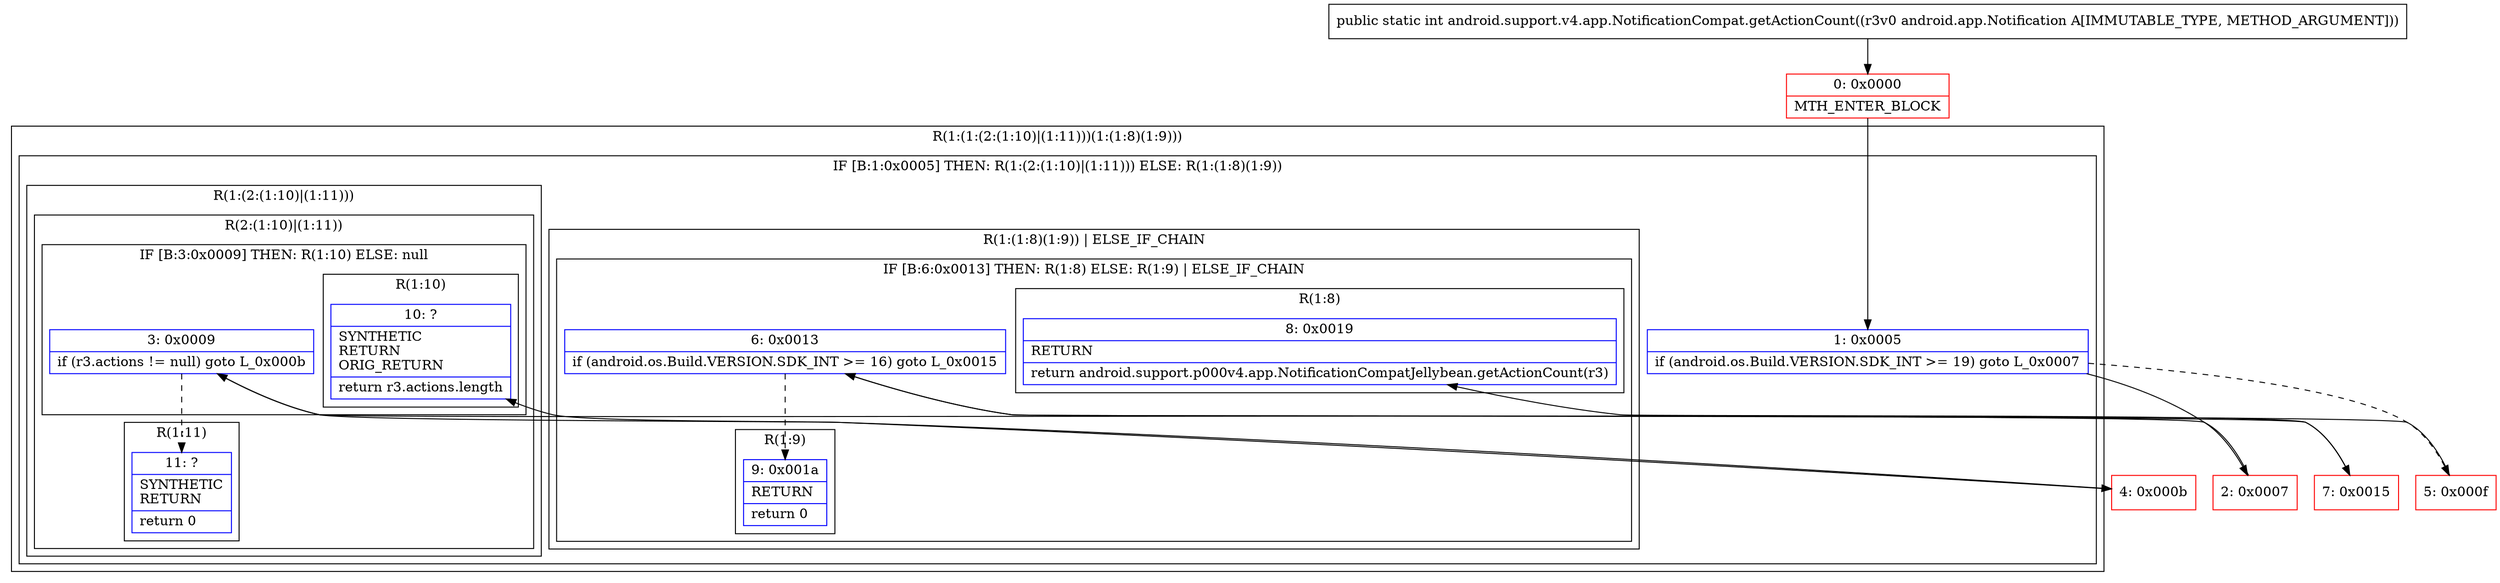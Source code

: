 digraph "CFG forandroid.support.v4.app.NotificationCompat.getActionCount(Landroid\/app\/Notification;)I" {
subgraph cluster_Region_1491081009 {
label = "R(1:(1:(2:(1:10)|(1:11)))(1:(1:8)(1:9)))";
node [shape=record,color=blue];
subgraph cluster_IfRegion_456831341 {
label = "IF [B:1:0x0005] THEN: R(1:(2:(1:10)|(1:11))) ELSE: R(1:(1:8)(1:9))";
node [shape=record,color=blue];
Node_1 [shape=record,label="{1\:\ 0x0005|if (android.os.Build.VERSION.SDK_INT \>= 19) goto L_0x0007\l}"];
subgraph cluster_Region_122071075 {
label = "R(1:(2:(1:10)|(1:11)))";
node [shape=record,color=blue];
subgraph cluster_Region_195132040 {
label = "R(2:(1:10)|(1:11))";
node [shape=record,color=blue];
subgraph cluster_IfRegion_1394650450 {
label = "IF [B:3:0x0009] THEN: R(1:10) ELSE: null";
node [shape=record,color=blue];
Node_3 [shape=record,label="{3\:\ 0x0009|if (r3.actions != null) goto L_0x000b\l}"];
subgraph cluster_Region_492818306 {
label = "R(1:10)";
node [shape=record,color=blue];
Node_10 [shape=record,label="{10\:\ ?|SYNTHETIC\lRETURN\lORIG_RETURN\l|return r3.actions.length\l}"];
}
}
subgraph cluster_Region_795503546 {
label = "R(1:11)";
node [shape=record,color=blue];
Node_11 [shape=record,label="{11\:\ ?|SYNTHETIC\lRETURN\l|return 0\l}"];
}
}
}
subgraph cluster_Region_798962149 {
label = "R(1:(1:8)(1:9)) | ELSE_IF_CHAIN\l";
node [shape=record,color=blue];
subgraph cluster_IfRegion_2038645625 {
label = "IF [B:6:0x0013] THEN: R(1:8) ELSE: R(1:9) | ELSE_IF_CHAIN\l";
node [shape=record,color=blue];
Node_6 [shape=record,label="{6\:\ 0x0013|if (android.os.Build.VERSION.SDK_INT \>= 16) goto L_0x0015\l}"];
subgraph cluster_Region_449032212 {
label = "R(1:8)";
node [shape=record,color=blue];
Node_8 [shape=record,label="{8\:\ 0x0019|RETURN\l|return android.support.p000v4.app.NotificationCompatJellybean.getActionCount(r3)\l}"];
}
subgraph cluster_Region_1711816525 {
label = "R(1:9)";
node [shape=record,color=blue];
Node_9 [shape=record,label="{9\:\ 0x001a|RETURN\l|return 0\l}"];
}
}
}
}
}
Node_0 [shape=record,color=red,label="{0\:\ 0x0000|MTH_ENTER_BLOCK\l}"];
Node_2 [shape=record,color=red,label="{2\:\ 0x0007}"];
Node_4 [shape=record,color=red,label="{4\:\ 0x000b}"];
Node_5 [shape=record,color=red,label="{5\:\ 0x000f}"];
Node_7 [shape=record,color=red,label="{7\:\ 0x0015}"];
MethodNode[shape=record,label="{public static int android.support.v4.app.NotificationCompat.getActionCount((r3v0 android.app.Notification A[IMMUTABLE_TYPE, METHOD_ARGUMENT])) }"];
MethodNode -> Node_0;
Node_1 -> Node_2;
Node_1 -> Node_5[style=dashed];
Node_3 -> Node_4;
Node_3 -> Node_11[style=dashed];
Node_6 -> Node_7;
Node_6 -> Node_9[style=dashed];
Node_0 -> Node_1;
Node_2 -> Node_3;
Node_4 -> Node_10;
Node_5 -> Node_6;
Node_7 -> Node_8;
}

